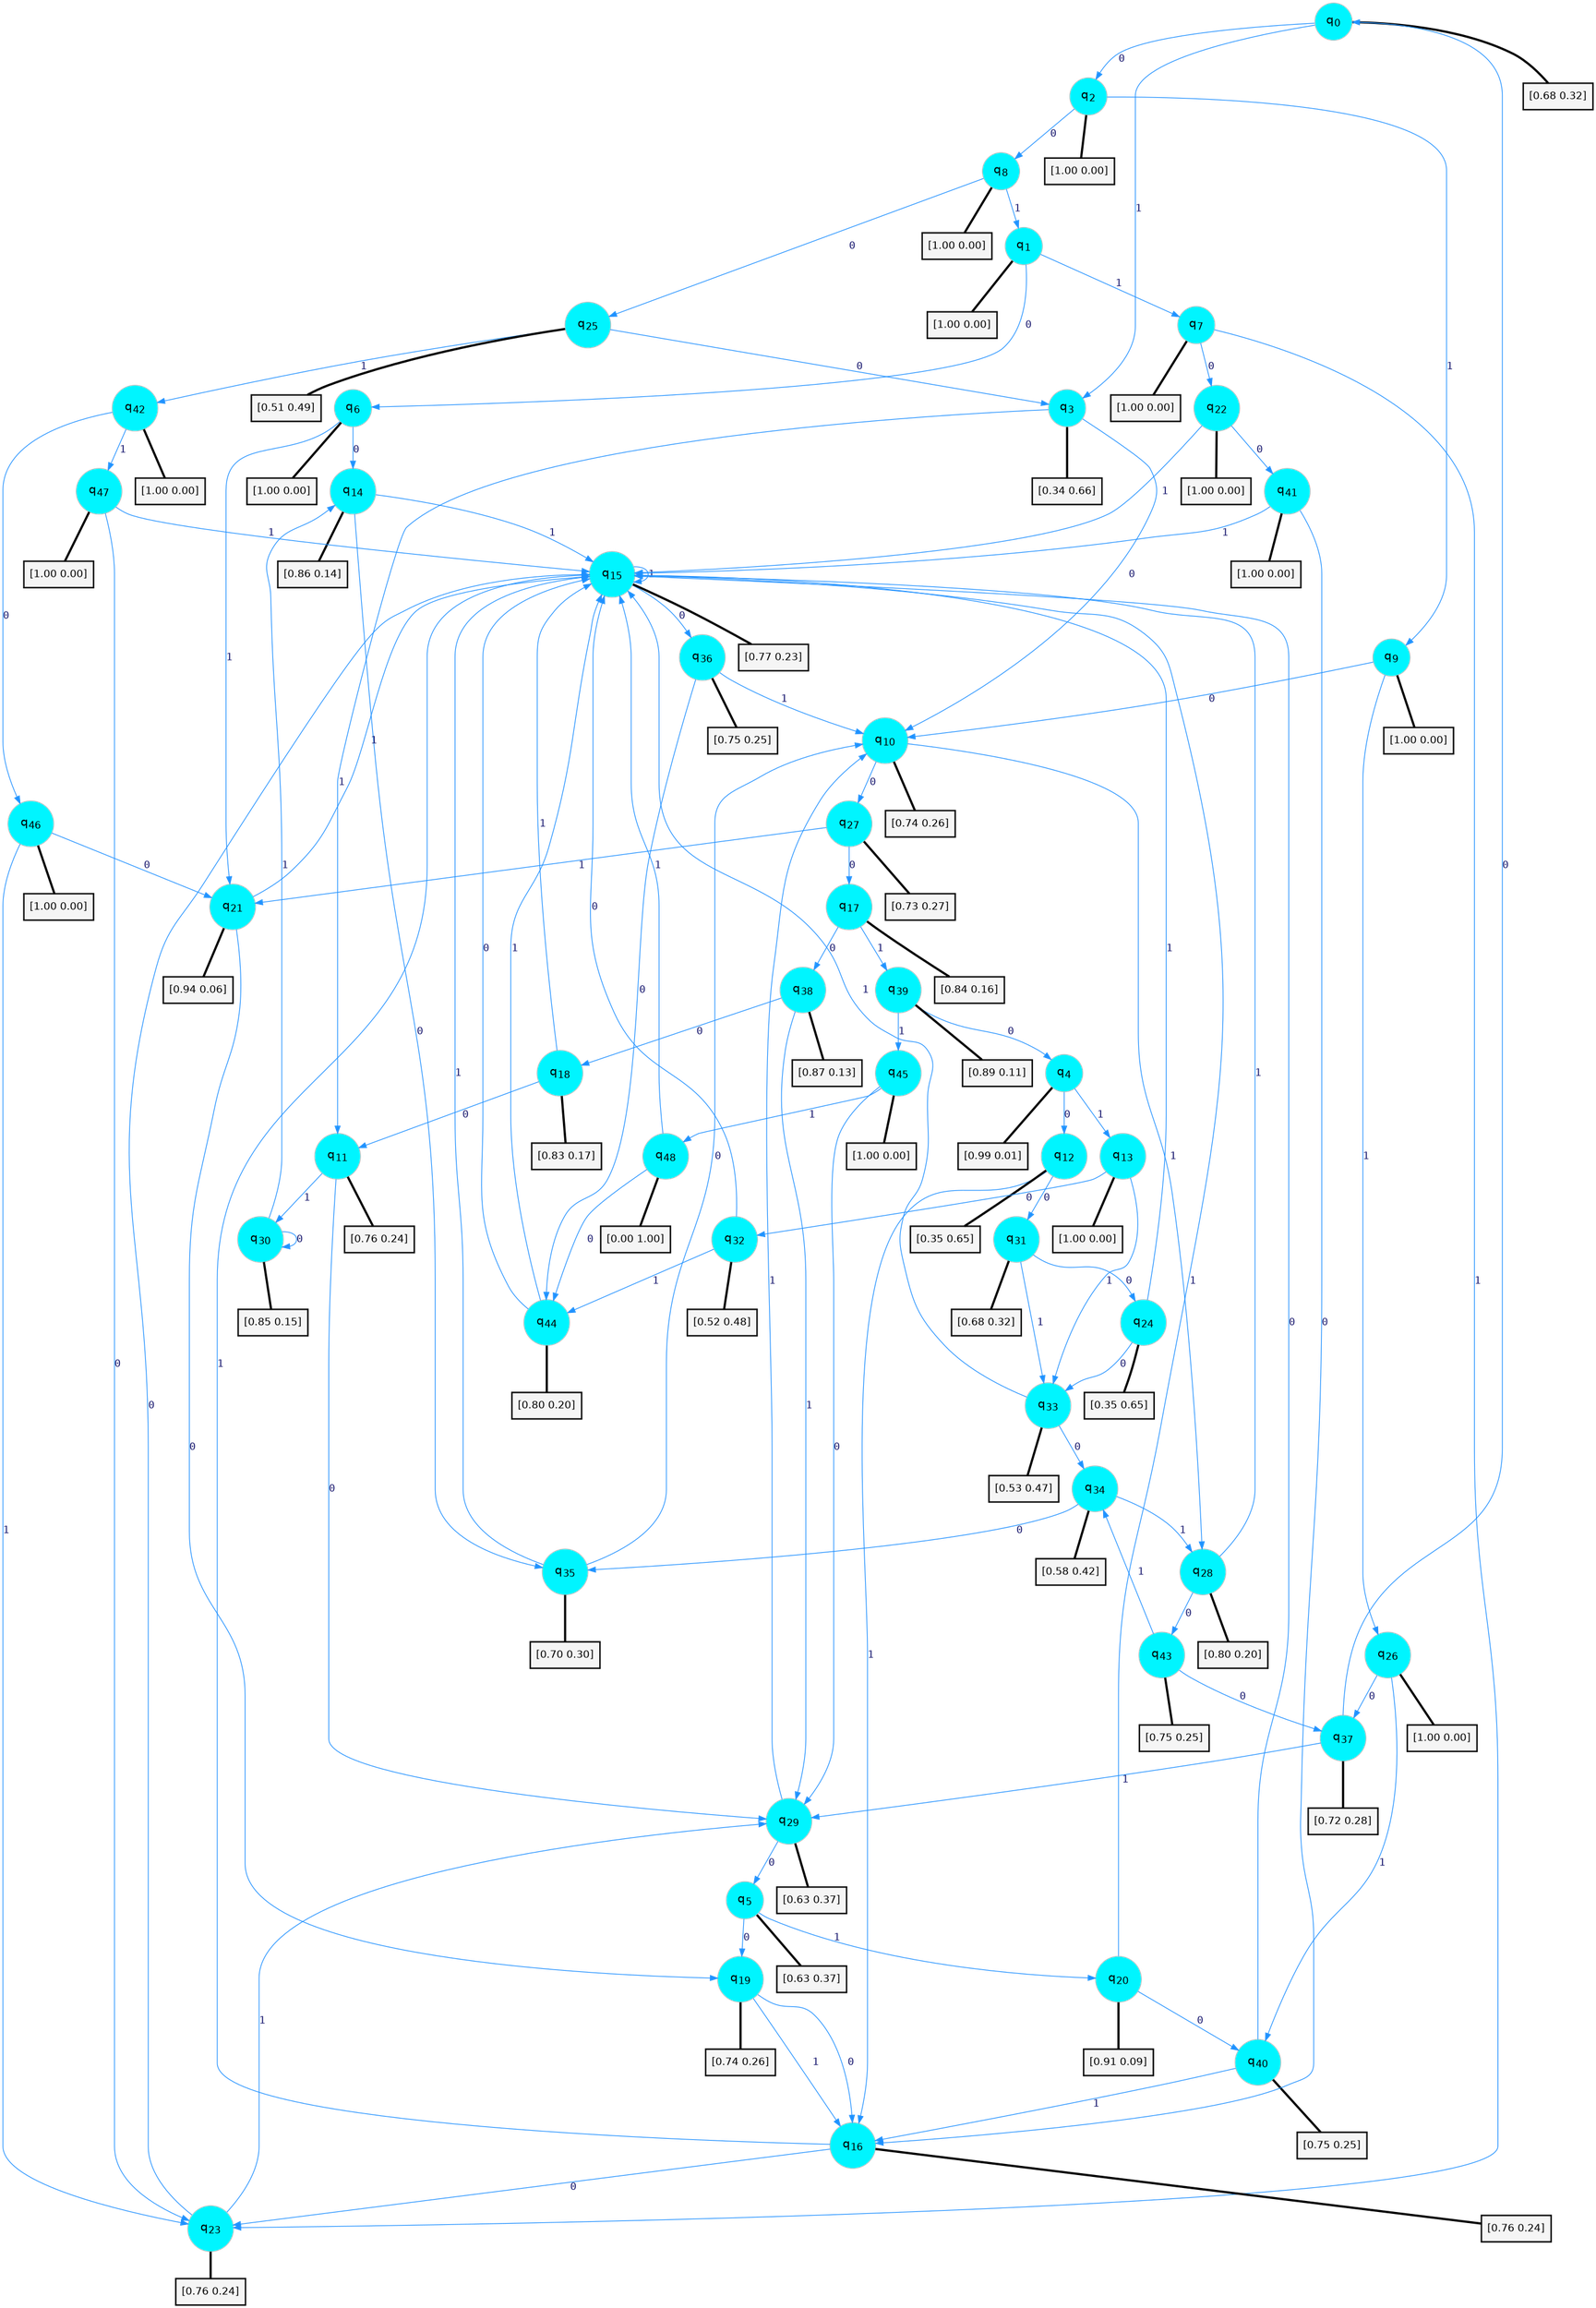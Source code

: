 digraph G {
graph [
bgcolor=transparent, dpi=300, rankdir=TD, size="40,25"];
node [
color=gray, fillcolor=turquoise1, fontcolor=black, fontname=Helvetica, fontsize=16, fontweight=bold, shape=circle, style=filled];
edge [
arrowsize=1, color=dodgerblue1, fontcolor=midnightblue, fontname=courier, fontweight=bold, penwidth=1, style=solid, weight=20];
0[label=<q<SUB>0</SUB>>];
1[label=<q<SUB>1</SUB>>];
2[label=<q<SUB>2</SUB>>];
3[label=<q<SUB>3</SUB>>];
4[label=<q<SUB>4</SUB>>];
5[label=<q<SUB>5</SUB>>];
6[label=<q<SUB>6</SUB>>];
7[label=<q<SUB>7</SUB>>];
8[label=<q<SUB>8</SUB>>];
9[label=<q<SUB>9</SUB>>];
10[label=<q<SUB>10</SUB>>];
11[label=<q<SUB>11</SUB>>];
12[label=<q<SUB>12</SUB>>];
13[label=<q<SUB>13</SUB>>];
14[label=<q<SUB>14</SUB>>];
15[label=<q<SUB>15</SUB>>];
16[label=<q<SUB>16</SUB>>];
17[label=<q<SUB>17</SUB>>];
18[label=<q<SUB>18</SUB>>];
19[label=<q<SUB>19</SUB>>];
20[label=<q<SUB>20</SUB>>];
21[label=<q<SUB>21</SUB>>];
22[label=<q<SUB>22</SUB>>];
23[label=<q<SUB>23</SUB>>];
24[label=<q<SUB>24</SUB>>];
25[label=<q<SUB>25</SUB>>];
26[label=<q<SUB>26</SUB>>];
27[label=<q<SUB>27</SUB>>];
28[label=<q<SUB>28</SUB>>];
29[label=<q<SUB>29</SUB>>];
30[label=<q<SUB>30</SUB>>];
31[label=<q<SUB>31</SUB>>];
32[label=<q<SUB>32</SUB>>];
33[label=<q<SUB>33</SUB>>];
34[label=<q<SUB>34</SUB>>];
35[label=<q<SUB>35</SUB>>];
36[label=<q<SUB>36</SUB>>];
37[label=<q<SUB>37</SUB>>];
38[label=<q<SUB>38</SUB>>];
39[label=<q<SUB>39</SUB>>];
40[label=<q<SUB>40</SUB>>];
41[label=<q<SUB>41</SUB>>];
42[label=<q<SUB>42</SUB>>];
43[label=<q<SUB>43</SUB>>];
44[label=<q<SUB>44</SUB>>];
45[label=<q<SUB>45</SUB>>];
46[label=<q<SUB>46</SUB>>];
47[label=<q<SUB>47</SUB>>];
48[label=<q<SUB>48</SUB>>];
49[label="[0.68 0.32]", shape=box,fontcolor=black, fontname=Helvetica, fontsize=14, penwidth=2, fillcolor=whitesmoke,color=black];
50[label="[1.00 0.00]", shape=box,fontcolor=black, fontname=Helvetica, fontsize=14, penwidth=2, fillcolor=whitesmoke,color=black];
51[label="[1.00 0.00]", shape=box,fontcolor=black, fontname=Helvetica, fontsize=14, penwidth=2, fillcolor=whitesmoke,color=black];
52[label="[0.34 0.66]", shape=box,fontcolor=black, fontname=Helvetica, fontsize=14, penwidth=2, fillcolor=whitesmoke,color=black];
53[label="[0.99 0.01]", shape=box,fontcolor=black, fontname=Helvetica, fontsize=14, penwidth=2, fillcolor=whitesmoke,color=black];
54[label="[0.63 0.37]", shape=box,fontcolor=black, fontname=Helvetica, fontsize=14, penwidth=2, fillcolor=whitesmoke,color=black];
55[label="[1.00 0.00]", shape=box,fontcolor=black, fontname=Helvetica, fontsize=14, penwidth=2, fillcolor=whitesmoke,color=black];
56[label="[1.00 0.00]", shape=box,fontcolor=black, fontname=Helvetica, fontsize=14, penwidth=2, fillcolor=whitesmoke,color=black];
57[label="[1.00 0.00]", shape=box,fontcolor=black, fontname=Helvetica, fontsize=14, penwidth=2, fillcolor=whitesmoke,color=black];
58[label="[1.00 0.00]", shape=box,fontcolor=black, fontname=Helvetica, fontsize=14, penwidth=2, fillcolor=whitesmoke,color=black];
59[label="[0.74 0.26]", shape=box,fontcolor=black, fontname=Helvetica, fontsize=14, penwidth=2, fillcolor=whitesmoke,color=black];
60[label="[0.76 0.24]", shape=box,fontcolor=black, fontname=Helvetica, fontsize=14, penwidth=2, fillcolor=whitesmoke,color=black];
61[label="[0.35 0.65]", shape=box,fontcolor=black, fontname=Helvetica, fontsize=14, penwidth=2, fillcolor=whitesmoke,color=black];
62[label="[1.00 0.00]", shape=box,fontcolor=black, fontname=Helvetica, fontsize=14, penwidth=2, fillcolor=whitesmoke,color=black];
63[label="[0.86 0.14]", shape=box,fontcolor=black, fontname=Helvetica, fontsize=14, penwidth=2, fillcolor=whitesmoke,color=black];
64[label="[0.77 0.23]", shape=box,fontcolor=black, fontname=Helvetica, fontsize=14, penwidth=2, fillcolor=whitesmoke,color=black];
65[label="[0.76 0.24]", shape=box,fontcolor=black, fontname=Helvetica, fontsize=14, penwidth=2, fillcolor=whitesmoke,color=black];
66[label="[0.84 0.16]", shape=box,fontcolor=black, fontname=Helvetica, fontsize=14, penwidth=2, fillcolor=whitesmoke,color=black];
67[label="[0.83 0.17]", shape=box,fontcolor=black, fontname=Helvetica, fontsize=14, penwidth=2, fillcolor=whitesmoke,color=black];
68[label="[0.74 0.26]", shape=box,fontcolor=black, fontname=Helvetica, fontsize=14, penwidth=2, fillcolor=whitesmoke,color=black];
69[label="[0.91 0.09]", shape=box,fontcolor=black, fontname=Helvetica, fontsize=14, penwidth=2, fillcolor=whitesmoke,color=black];
70[label="[0.94 0.06]", shape=box,fontcolor=black, fontname=Helvetica, fontsize=14, penwidth=2, fillcolor=whitesmoke,color=black];
71[label="[1.00 0.00]", shape=box,fontcolor=black, fontname=Helvetica, fontsize=14, penwidth=2, fillcolor=whitesmoke,color=black];
72[label="[0.76 0.24]", shape=box,fontcolor=black, fontname=Helvetica, fontsize=14, penwidth=2, fillcolor=whitesmoke,color=black];
73[label="[0.35 0.65]", shape=box,fontcolor=black, fontname=Helvetica, fontsize=14, penwidth=2, fillcolor=whitesmoke,color=black];
74[label="[0.51 0.49]", shape=box,fontcolor=black, fontname=Helvetica, fontsize=14, penwidth=2, fillcolor=whitesmoke,color=black];
75[label="[1.00 0.00]", shape=box,fontcolor=black, fontname=Helvetica, fontsize=14, penwidth=2, fillcolor=whitesmoke,color=black];
76[label="[0.73 0.27]", shape=box,fontcolor=black, fontname=Helvetica, fontsize=14, penwidth=2, fillcolor=whitesmoke,color=black];
77[label="[0.80 0.20]", shape=box,fontcolor=black, fontname=Helvetica, fontsize=14, penwidth=2, fillcolor=whitesmoke,color=black];
78[label="[0.63 0.37]", shape=box,fontcolor=black, fontname=Helvetica, fontsize=14, penwidth=2, fillcolor=whitesmoke,color=black];
79[label="[0.85 0.15]", shape=box,fontcolor=black, fontname=Helvetica, fontsize=14, penwidth=2, fillcolor=whitesmoke,color=black];
80[label="[0.68 0.32]", shape=box,fontcolor=black, fontname=Helvetica, fontsize=14, penwidth=2, fillcolor=whitesmoke,color=black];
81[label="[0.52 0.48]", shape=box,fontcolor=black, fontname=Helvetica, fontsize=14, penwidth=2, fillcolor=whitesmoke,color=black];
82[label="[0.53 0.47]", shape=box,fontcolor=black, fontname=Helvetica, fontsize=14, penwidth=2, fillcolor=whitesmoke,color=black];
83[label="[0.58 0.42]", shape=box,fontcolor=black, fontname=Helvetica, fontsize=14, penwidth=2, fillcolor=whitesmoke,color=black];
84[label="[0.70 0.30]", shape=box,fontcolor=black, fontname=Helvetica, fontsize=14, penwidth=2, fillcolor=whitesmoke,color=black];
85[label="[0.75 0.25]", shape=box,fontcolor=black, fontname=Helvetica, fontsize=14, penwidth=2, fillcolor=whitesmoke,color=black];
86[label="[0.72 0.28]", shape=box,fontcolor=black, fontname=Helvetica, fontsize=14, penwidth=2, fillcolor=whitesmoke,color=black];
87[label="[0.87 0.13]", shape=box,fontcolor=black, fontname=Helvetica, fontsize=14, penwidth=2, fillcolor=whitesmoke,color=black];
88[label="[0.89 0.11]", shape=box,fontcolor=black, fontname=Helvetica, fontsize=14, penwidth=2, fillcolor=whitesmoke,color=black];
89[label="[0.75 0.25]", shape=box,fontcolor=black, fontname=Helvetica, fontsize=14, penwidth=2, fillcolor=whitesmoke,color=black];
90[label="[1.00 0.00]", shape=box,fontcolor=black, fontname=Helvetica, fontsize=14, penwidth=2, fillcolor=whitesmoke,color=black];
91[label="[1.00 0.00]", shape=box,fontcolor=black, fontname=Helvetica, fontsize=14, penwidth=2, fillcolor=whitesmoke,color=black];
92[label="[0.75 0.25]", shape=box,fontcolor=black, fontname=Helvetica, fontsize=14, penwidth=2, fillcolor=whitesmoke,color=black];
93[label="[0.80 0.20]", shape=box,fontcolor=black, fontname=Helvetica, fontsize=14, penwidth=2, fillcolor=whitesmoke,color=black];
94[label="[1.00 0.00]", shape=box,fontcolor=black, fontname=Helvetica, fontsize=14, penwidth=2, fillcolor=whitesmoke,color=black];
95[label="[1.00 0.00]", shape=box,fontcolor=black, fontname=Helvetica, fontsize=14, penwidth=2, fillcolor=whitesmoke,color=black];
96[label="[1.00 0.00]", shape=box,fontcolor=black, fontname=Helvetica, fontsize=14, penwidth=2, fillcolor=whitesmoke,color=black];
97[label="[0.00 1.00]", shape=box,fontcolor=black, fontname=Helvetica, fontsize=14, penwidth=2, fillcolor=whitesmoke,color=black];
0->2 [label=0];
0->3 [label=1];
0->49 [arrowhead=none, penwidth=3,color=black];
1->6 [label=0];
1->7 [label=1];
1->50 [arrowhead=none, penwidth=3,color=black];
2->8 [label=0];
2->9 [label=1];
2->51 [arrowhead=none, penwidth=3,color=black];
3->10 [label=0];
3->11 [label=1];
3->52 [arrowhead=none, penwidth=3,color=black];
4->12 [label=0];
4->13 [label=1];
4->53 [arrowhead=none, penwidth=3,color=black];
5->19 [label=0];
5->20 [label=1];
5->54 [arrowhead=none, penwidth=3,color=black];
6->14 [label=0];
6->21 [label=1];
6->55 [arrowhead=none, penwidth=3,color=black];
7->22 [label=0];
7->23 [label=1];
7->56 [arrowhead=none, penwidth=3,color=black];
8->25 [label=0];
8->1 [label=1];
8->57 [arrowhead=none, penwidth=3,color=black];
9->10 [label=0];
9->26 [label=1];
9->58 [arrowhead=none, penwidth=3,color=black];
10->27 [label=0];
10->28 [label=1];
10->59 [arrowhead=none, penwidth=3,color=black];
11->29 [label=0];
11->30 [label=1];
11->60 [arrowhead=none, penwidth=3,color=black];
12->31 [label=0];
12->16 [label=1];
12->61 [arrowhead=none, penwidth=3,color=black];
13->32 [label=0];
13->33 [label=1];
13->62 [arrowhead=none, penwidth=3,color=black];
14->35 [label=0];
14->15 [label=1];
14->63 [arrowhead=none, penwidth=3,color=black];
15->36 [label=0];
15->15 [label=1];
15->64 [arrowhead=none, penwidth=3,color=black];
16->23 [label=0];
16->15 [label=1];
16->65 [arrowhead=none, penwidth=3,color=black];
17->38 [label=0];
17->39 [label=1];
17->66 [arrowhead=none, penwidth=3,color=black];
18->11 [label=0];
18->15 [label=1];
18->67 [arrowhead=none, penwidth=3,color=black];
19->16 [label=0];
19->16 [label=1];
19->68 [arrowhead=none, penwidth=3,color=black];
20->40 [label=0];
20->15 [label=1];
20->69 [arrowhead=none, penwidth=3,color=black];
21->19 [label=0];
21->15 [label=1];
21->70 [arrowhead=none, penwidth=3,color=black];
22->41 [label=0];
22->15 [label=1];
22->71 [arrowhead=none, penwidth=3,color=black];
23->15 [label=0];
23->29 [label=1];
23->72 [arrowhead=none, penwidth=3,color=black];
24->33 [label=0];
24->15 [label=1];
24->73 [arrowhead=none, penwidth=3,color=black];
25->3 [label=0];
25->42 [label=1];
25->74 [arrowhead=none, penwidth=3,color=black];
26->37 [label=0];
26->40 [label=1];
26->75 [arrowhead=none, penwidth=3,color=black];
27->17 [label=0];
27->21 [label=1];
27->76 [arrowhead=none, penwidth=3,color=black];
28->43 [label=0];
28->15 [label=1];
28->77 [arrowhead=none, penwidth=3,color=black];
29->5 [label=0];
29->10 [label=1];
29->78 [arrowhead=none, penwidth=3,color=black];
30->30 [label=0];
30->14 [label=1];
30->79 [arrowhead=none, penwidth=3,color=black];
31->24 [label=0];
31->33 [label=1];
31->80 [arrowhead=none, penwidth=3,color=black];
32->15 [label=0];
32->44 [label=1];
32->81 [arrowhead=none, penwidth=3,color=black];
33->34 [label=0];
33->15 [label=1];
33->82 [arrowhead=none, penwidth=3,color=black];
34->35 [label=0];
34->28 [label=1];
34->83 [arrowhead=none, penwidth=3,color=black];
35->10 [label=0];
35->15 [label=1];
35->84 [arrowhead=none, penwidth=3,color=black];
36->44 [label=0];
36->10 [label=1];
36->85 [arrowhead=none, penwidth=3,color=black];
37->0 [label=0];
37->29 [label=1];
37->86 [arrowhead=none, penwidth=3,color=black];
38->18 [label=0];
38->29 [label=1];
38->87 [arrowhead=none, penwidth=3,color=black];
39->4 [label=0];
39->45 [label=1];
39->88 [arrowhead=none, penwidth=3,color=black];
40->15 [label=0];
40->16 [label=1];
40->89 [arrowhead=none, penwidth=3,color=black];
41->16 [label=0];
41->15 [label=1];
41->90 [arrowhead=none, penwidth=3,color=black];
42->46 [label=0];
42->47 [label=1];
42->91 [arrowhead=none, penwidth=3,color=black];
43->37 [label=0];
43->34 [label=1];
43->92 [arrowhead=none, penwidth=3,color=black];
44->15 [label=0];
44->15 [label=1];
44->93 [arrowhead=none, penwidth=3,color=black];
45->29 [label=0];
45->48 [label=1];
45->94 [arrowhead=none, penwidth=3,color=black];
46->21 [label=0];
46->23 [label=1];
46->95 [arrowhead=none, penwidth=3,color=black];
47->23 [label=0];
47->15 [label=1];
47->96 [arrowhead=none, penwidth=3,color=black];
48->44 [label=0];
48->15 [label=1];
48->97 [arrowhead=none, penwidth=3,color=black];
}

